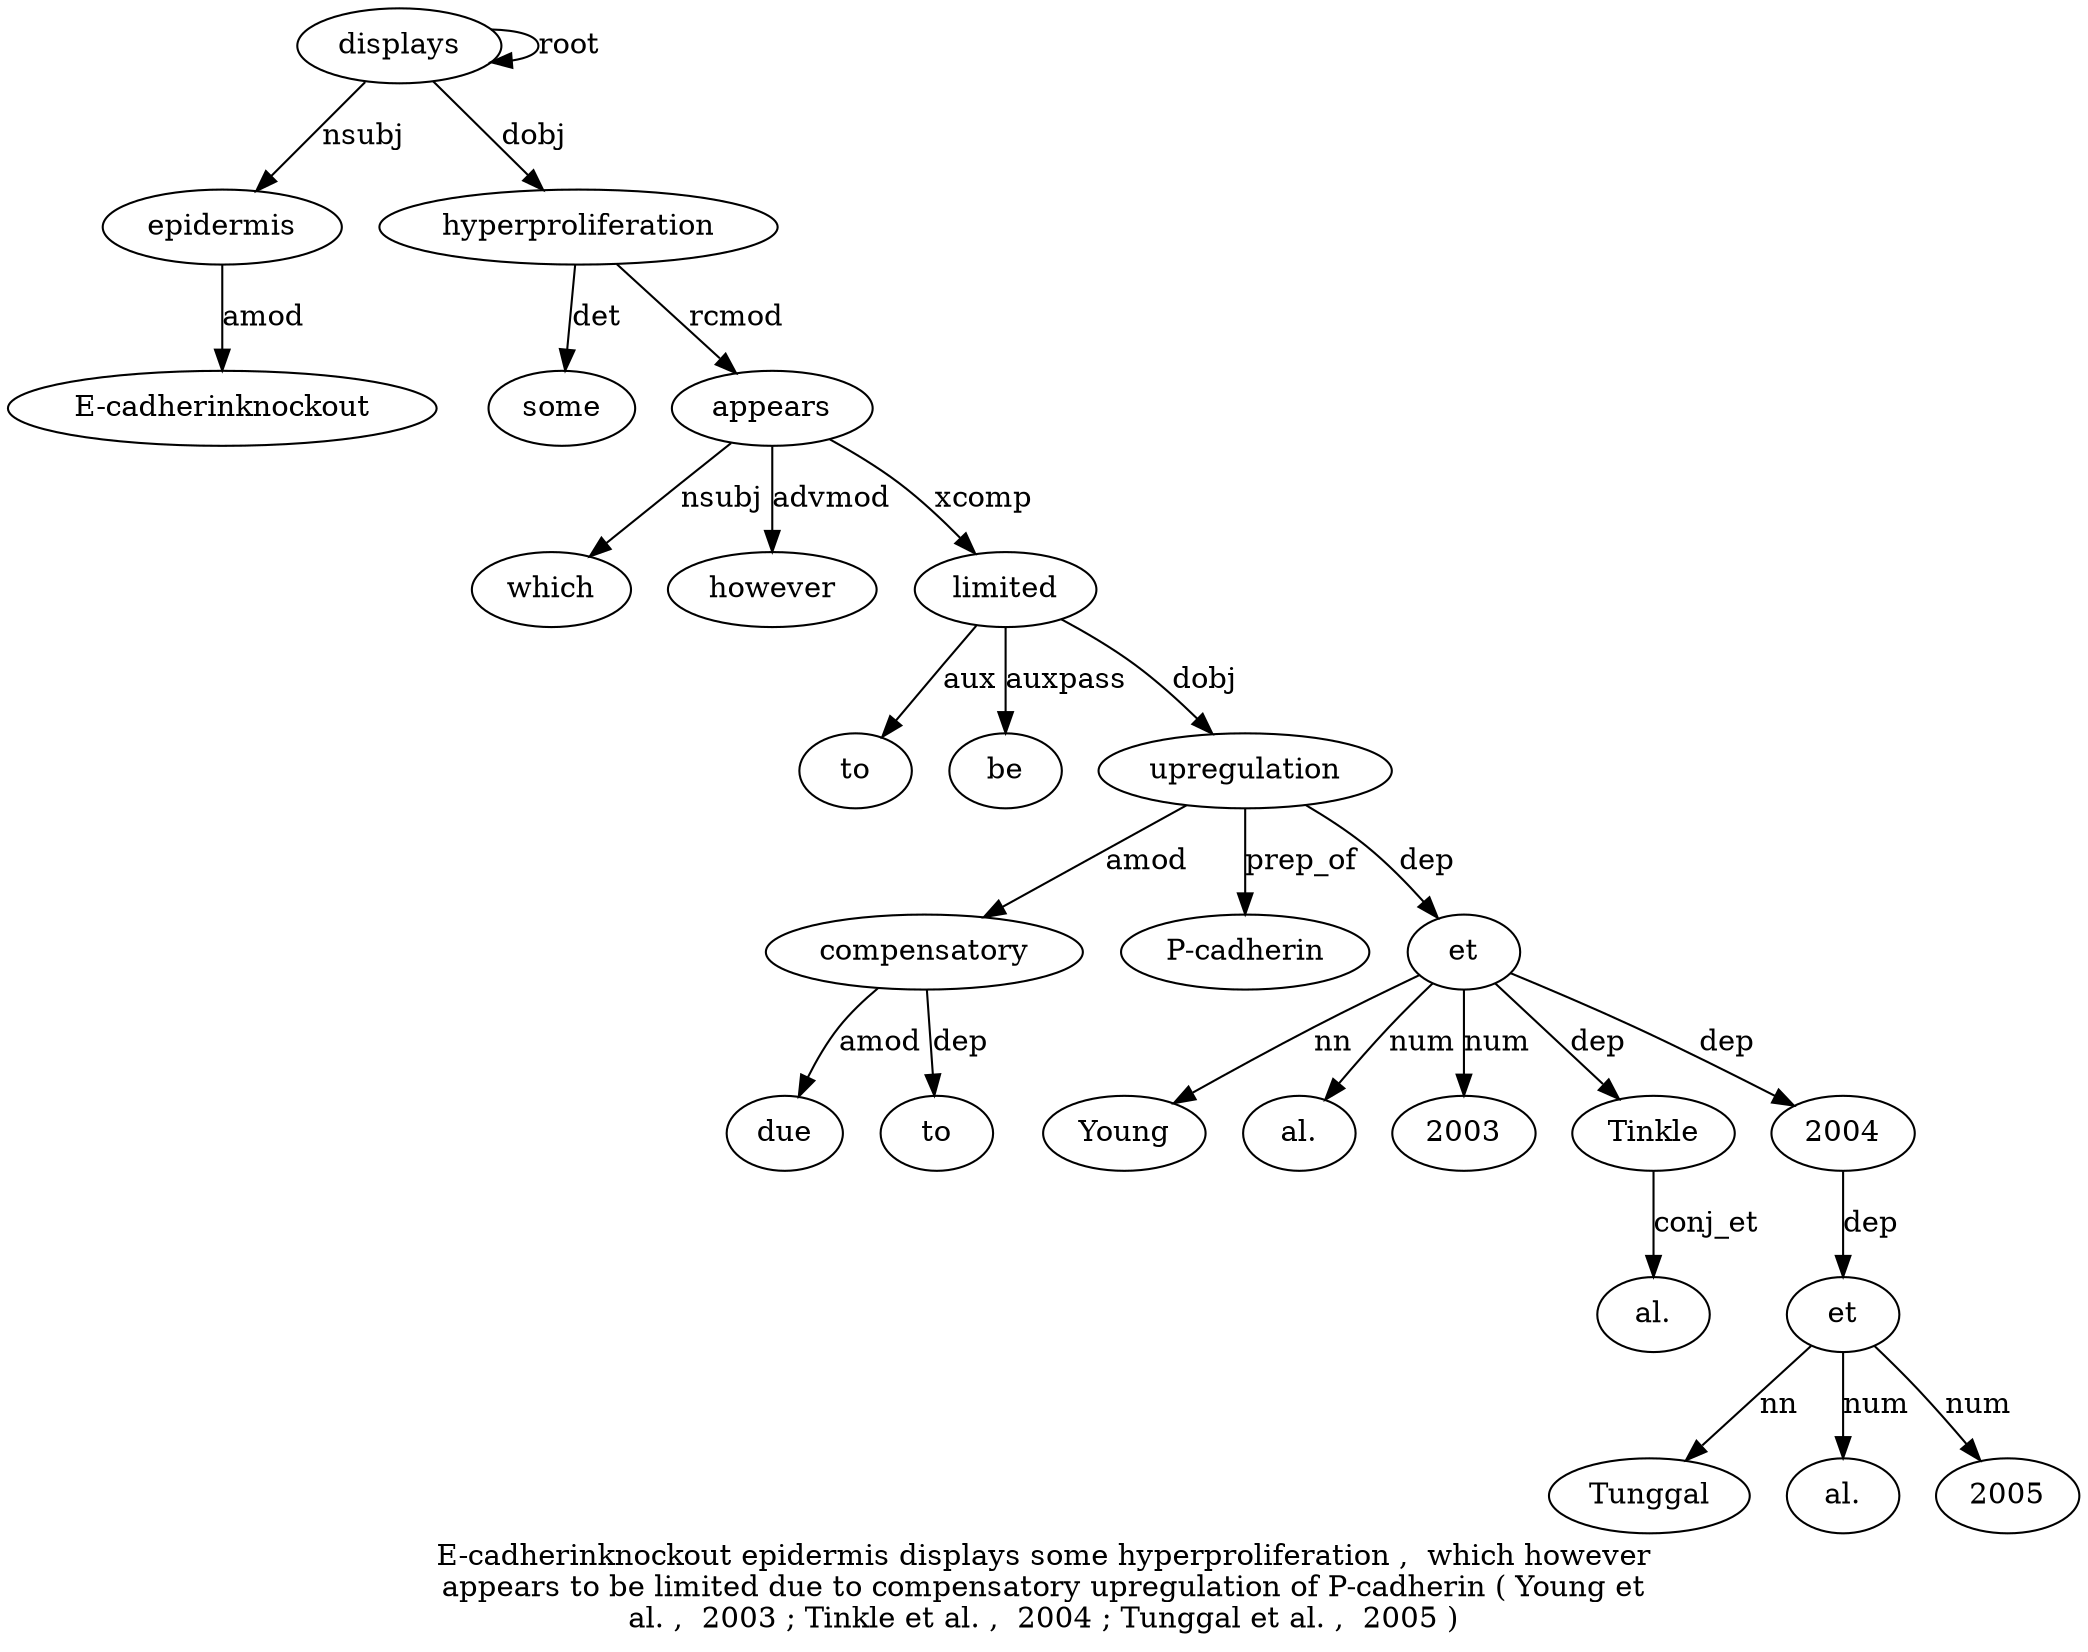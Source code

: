 digraph "E-cadherinknockout epidermis displays some hyperproliferation ,  which however appears to be limited due to compensatory upregulation of P-cadherin ( Young et al. ,  2003 ; Tinkle et al. ,  2004 ; Tunggal et al. ,  2005 )" {
label="E-cadherinknockout epidermis displays some hyperproliferation ,  which however
appears to be limited due to compensatory upregulation of P-cadherin ( Young et
al. ,  2003 ; Tinkle et al. ,  2004 ; Tunggal et al. ,  2005 )";
epidermis2 [style=filled, fillcolor=white, label=epidermis];
"E-cadherinknockout1" [style=filled, fillcolor=white, label="E-cadherinknockout"];
epidermis2 -> "E-cadherinknockout1"  [label=amod];
displays3 [style=filled, fillcolor=white, label=displays];
displays3 -> epidermis2  [label=nsubj];
displays3 -> displays3  [label=root];
hyperproliferation5 [style=filled, fillcolor=white, label=hyperproliferation];
some4 [style=filled, fillcolor=white, label=some];
hyperproliferation5 -> some4  [label=det];
displays3 -> hyperproliferation5  [label=dobj];
appears9 [style=filled, fillcolor=white, label=appears];
which7 [style=filled, fillcolor=white, label=which];
appears9 -> which7  [label=nsubj];
however8 [style=filled, fillcolor=white, label=however];
appears9 -> however8  [label=advmod];
hyperproliferation5 -> appears9  [label=rcmod];
limited12 [style=filled, fillcolor=white, label=limited];
to10 [style=filled, fillcolor=white, label=to];
limited12 -> to10  [label=aux];
be11 [style=filled, fillcolor=white, label=be];
limited12 -> be11  [label=auxpass];
appears9 -> limited12  [label=xcomp];
compensatory15 [style=filled, fillcolor=white, label=compensatory];
due13 [style=filled, fillcolor=white, label=due];
compensatory15 -> due13  [label=amod];
to14 [style=filled, fillcolor=white, label=to];
compensatory15 -> to14  [label=dep];
upregulation16 [style=filled, fillcolor=white, label=upregulation];
upregulation16 -> compensatory15  [label=amod];
limited12 -> upregulation16  [label=dobj];
"P-cadherin18" [style=filled, fillcolor=white, label="P-cadherin"];
upregulation16 -> "P-cadherin18"  [label=prep_of];
et21 [style=filled, fillcolor=white, label=et];
Young20 [style=filled, fillcolor=white, label=Young];
et21 -> Young20  [label=nn];
upregulation16 -> et21  [label=dep];
"al.22" [style=filled, fillcolor=white, label="al."];
et21 -> "al.22"  [label=num];
200324 [style=filled, fillcolor=white, label=2003];
et21 -> 200324  [label=num];
Tinkle26 [style=filled, fillcolor=white, label=Tinkle];
et21 -> Tinkle26  [label=dep];
"al.28" [style=filled, fillcolor=white, label="al."];
Tinkle26 -> "al.28"  [label=conj_et];
20043 [style=filled, fillcolor=white, label=2004];
et21 -> 20043  [label=dep];
et33 [style=filled, fillcolor=white, label=et];
Tunggal32 [style=filled, fillcolor=white, label=Tunggal];
et33 -> Tunggal32  [label=nn];
20043 -> et33  [label=dep];
"al.34" [style=filled, fillcolor=white, label="al."];
et33 -> "al.34"  [label=num];
200536 [style=filled, fillcolor=white, label=2005];
et33 -> 200536  [label=num];
}
